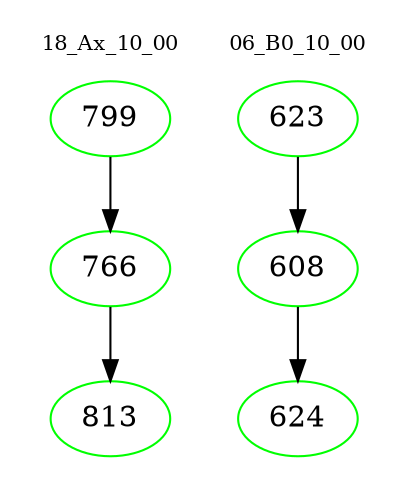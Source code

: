 digraph{
subgraph cluster_0 {
color = white
label = "18_Ax_10_00";
fontsize=10;
T0_799 [label="799", color="green"]
T0_799 -> T0_766 [color="black"]
T0_766 [label="766", color="green"]
T0_766 -> T0_813 [color="black"]
T0_813 [label="813", color="green"]
}
subgraph cluster_1 {
color = white
label = "06_B0_10_00";
fontsize=10;
T1_623 [label="623", color="green"]
T1_623 -> T1_608 [color="black"]
T1_608 [label="608", color="green"]
T1_608 -> T1_624 [color="black"]
T1_624 [label="624", color="green"]
}
}
